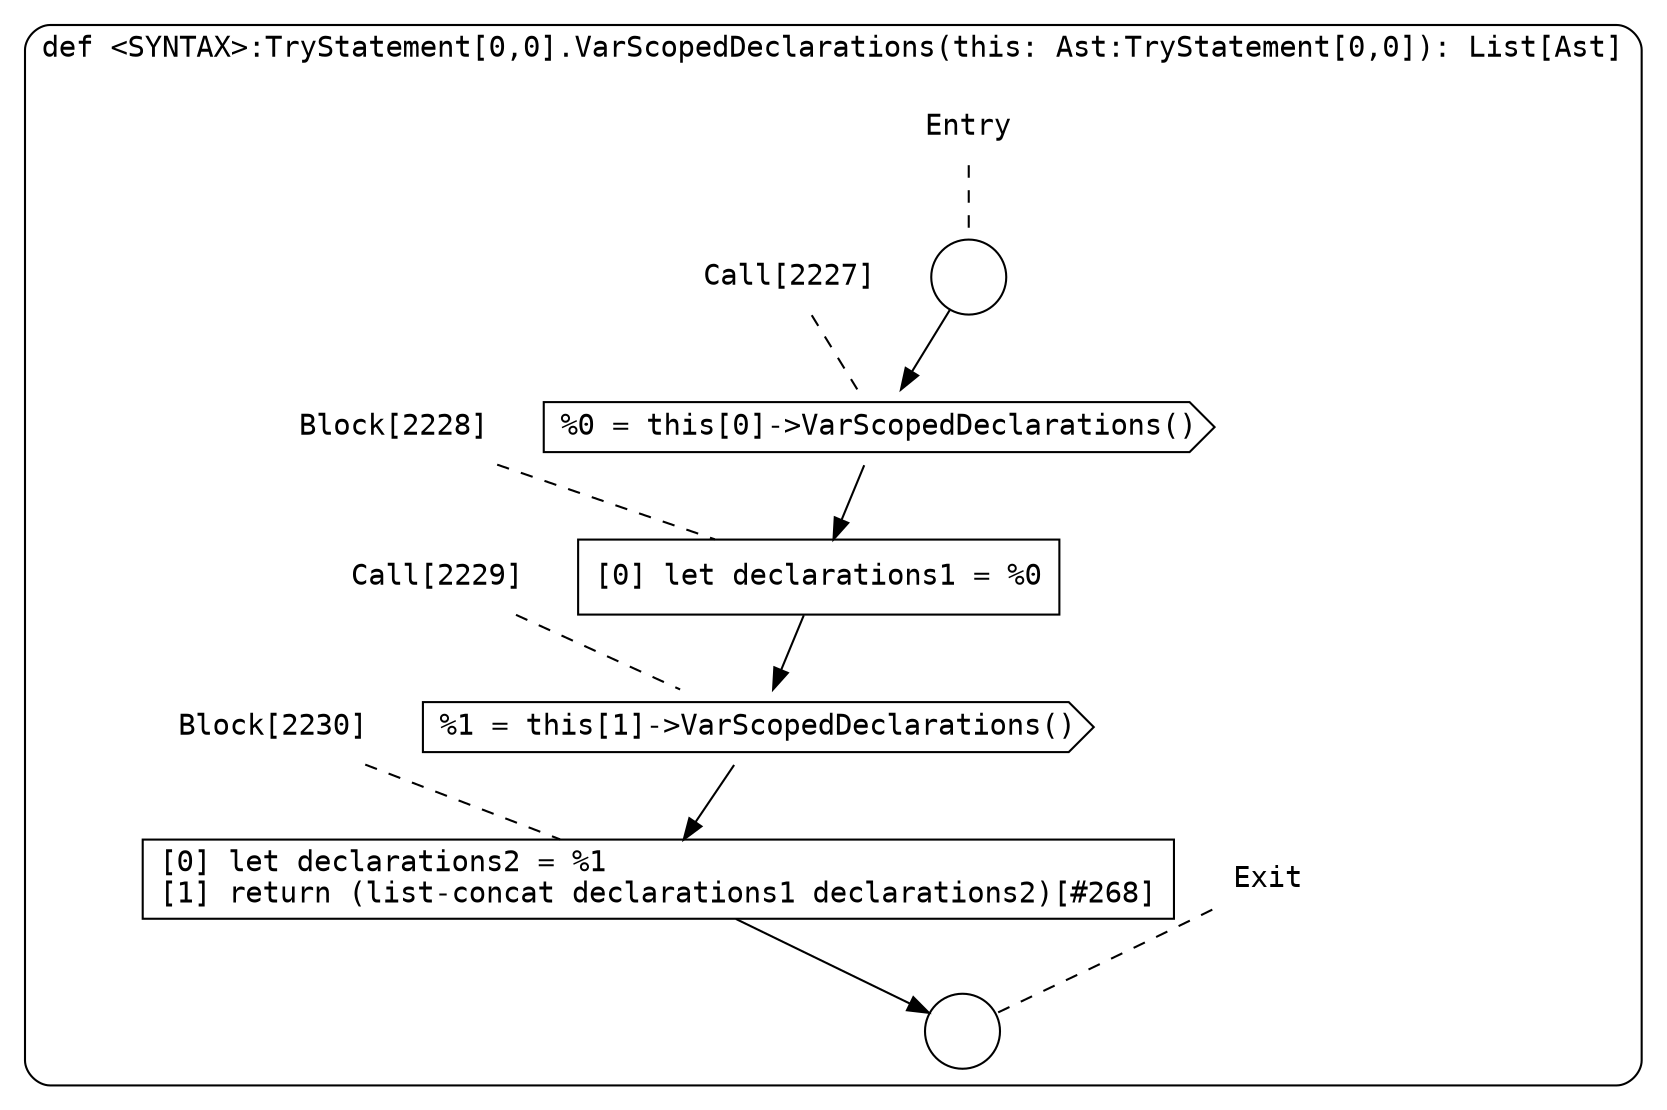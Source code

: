digraph {
  graph [fontname = "Consolas"]
  node [fontname = "Consolas"]
  edge [fontname = "Consolas"]
  subgraph cluster443 {
    label = "def <SYNTAX>:TryStatement[0,0].VarScopedDeclarations(this: Ast:TryStatement[0,0]): List[Ast]"
    style = rounded
    cluster443_entry_name [shape=none, label=<<font color="black">Entry</font>>]
    cluster443_entry_name -> cluster443_entry [arrowhead=none, color="black", style=dashed]
    cluster443_entry [shape=circle label=" " color="black" fillcolor="white" style=filled]
    cluster443_entry -> node2227 [color="black"]
    cluster443_exit_name [shape=none, label=<<font color="black">Exit</font>>]
    cluster443_exit_name -> cluster443_exit [arrowhead=none, color="black", style=dashed]
    cluster443_exit [shape=circle label=" " color="black" fillcolor="white" style=filled]
    node2227_name [shape=none, label=<<font color="black">Call[2227]</font>>]
    node2227_name -> node2227 [arrowhead=none, color="black", style=dashed]
    node2227 [shape=cds, label=<<font color="black">%0 = this[0]-&gt;VarScopedDeclarations()</font>> color="black" fillcolor="white", style=filled]
    node2227 -> node2228 [color="black"]
    node2228_name [shape=none, label=<<font color="black">Block[2228]</font>>]
    node2228_name -> node2228 [arrowhead=none, color="black", style=dashed]
    node2228 [shape=box, label=<<font color="black">[0] let declarations1 = %0<BR ALIGN="LEFT"/></font>> color="black" fillcolor="white", style=filled]
    node2228 -> node2229 [color="black"]
    node2229_name [shape=none, label=<<font color="black">Call[2229]</font>>]
    node2229_name -> node2229 [arrowhead=none, color="black", style=dashed]
    node2229 [shape=cds, label=<<font color="black">%1 = this[1]-&gt;VarScopedDeclarations()</font>> color="black" fillcolor="white", style=filled]
    node2229 -> node2230 [color="black"]
    node2230_name [shape=none, label=<<font color="black">Block[2230]</font>>]
    node2230_name -> node2230 [arrowhead=none, color="black", style=dashed]
    node2230 [shape=box, label=<<font color="black">[0] let declarations2 = %1<BR ALIGN="LEFT"/>[1] return (list-concat declarations1 declarations2)[#268]<BR ALIGN="LEFT"/></font>> color="black" fillcolor="white", style=filled]
    node2230 -> cluster443_exit [color="black"]
  }
}